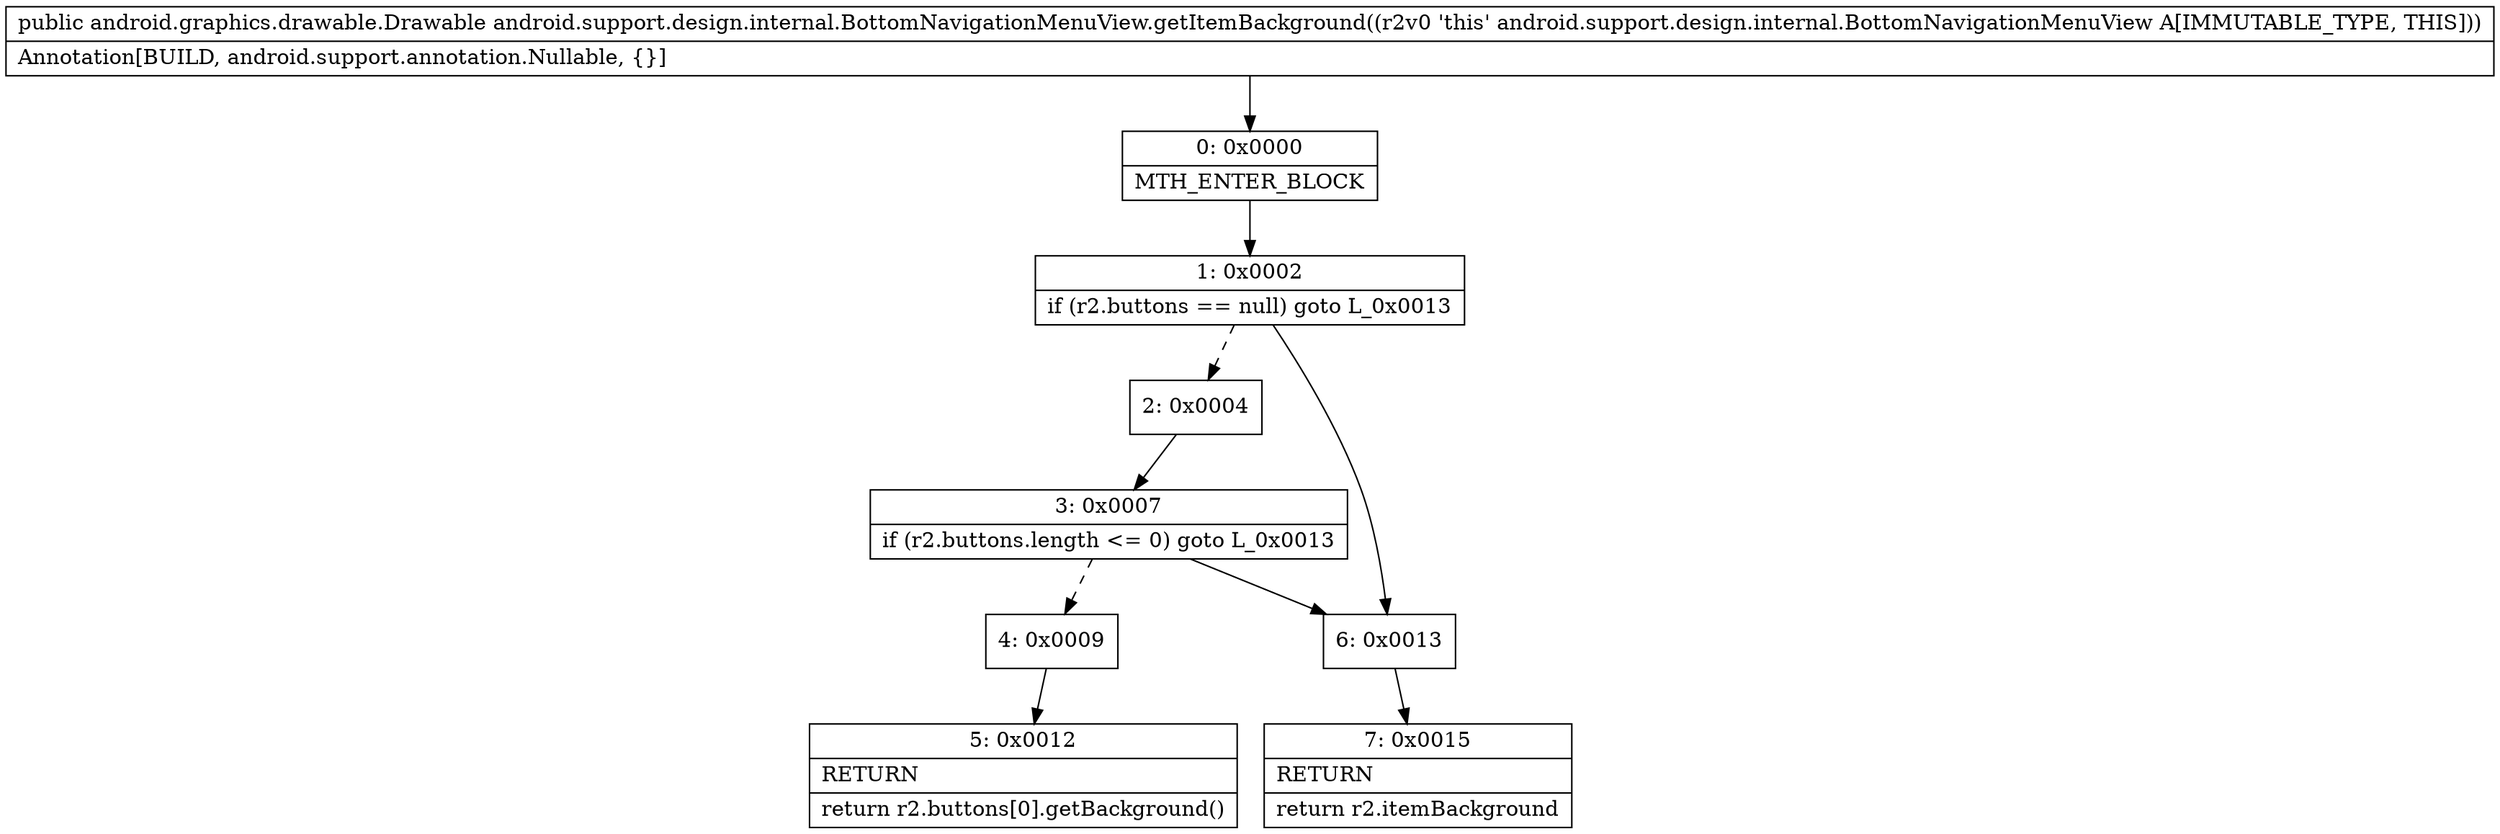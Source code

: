 digraph "CFG forandroid.support.design.internal.BottomNavigationMenuView.getItemBackground()Landroid\/graphics\/drawable\/Drawable;" {
Node_0 [shape=record,label="{0\:\ 0x0000|MTH_ENTER_BLOCK\l}"];
Node_1 [shape=record,label="{1\:\ 0x0002|if (r2.buttons == null) goto L_0x0013\l}"];
Node_2 [shape=record,label="{2\:\ 0x0004}"];
Node_3 [shape=record,label="{3\:\ 0x0007|if (r2.buttons.length \<= 0) goto L_0x0013\l}"];
Node_4 [shape=record,label="{4\:\ 0x0009}"];
Node_5 [shape=record,label="{5\:\ 0x0012|RETURN\l|return r2.buttons[0].getBackground()\l}"];
Node_6 [shape=record,label="{6\:\ 0x0013}"];
Node_7 [shape=record,label="{7\:\ 0x0015|RETURN\l|return r2.itemBackground\l}"];
MethodNode[shape=record,label="{public android.graphics.drawable.Drawable android.support.design.internal.BottomNavigationMenuView.getItemBackground((r2v0 'this' android.support.design.internal.BottomNavigationMenuView A[IMMUTABLE_TYPE, THIS]))  | Annotation[BUILD, android.support.annotation.Nullable, \{\}]\l}"];
MethodNode -> Node_0;
Node_0 -> Node_1;
Node_1 -> Node_2[style=dashed];
Node_1 -> Node_6;
Node_2 -> Node_3;
Node_3 -> Node_4[style=dashed];
Node_3 -> Node_6;
Node_4 -> Node_5;
Node_6 -> Node_7;
}

